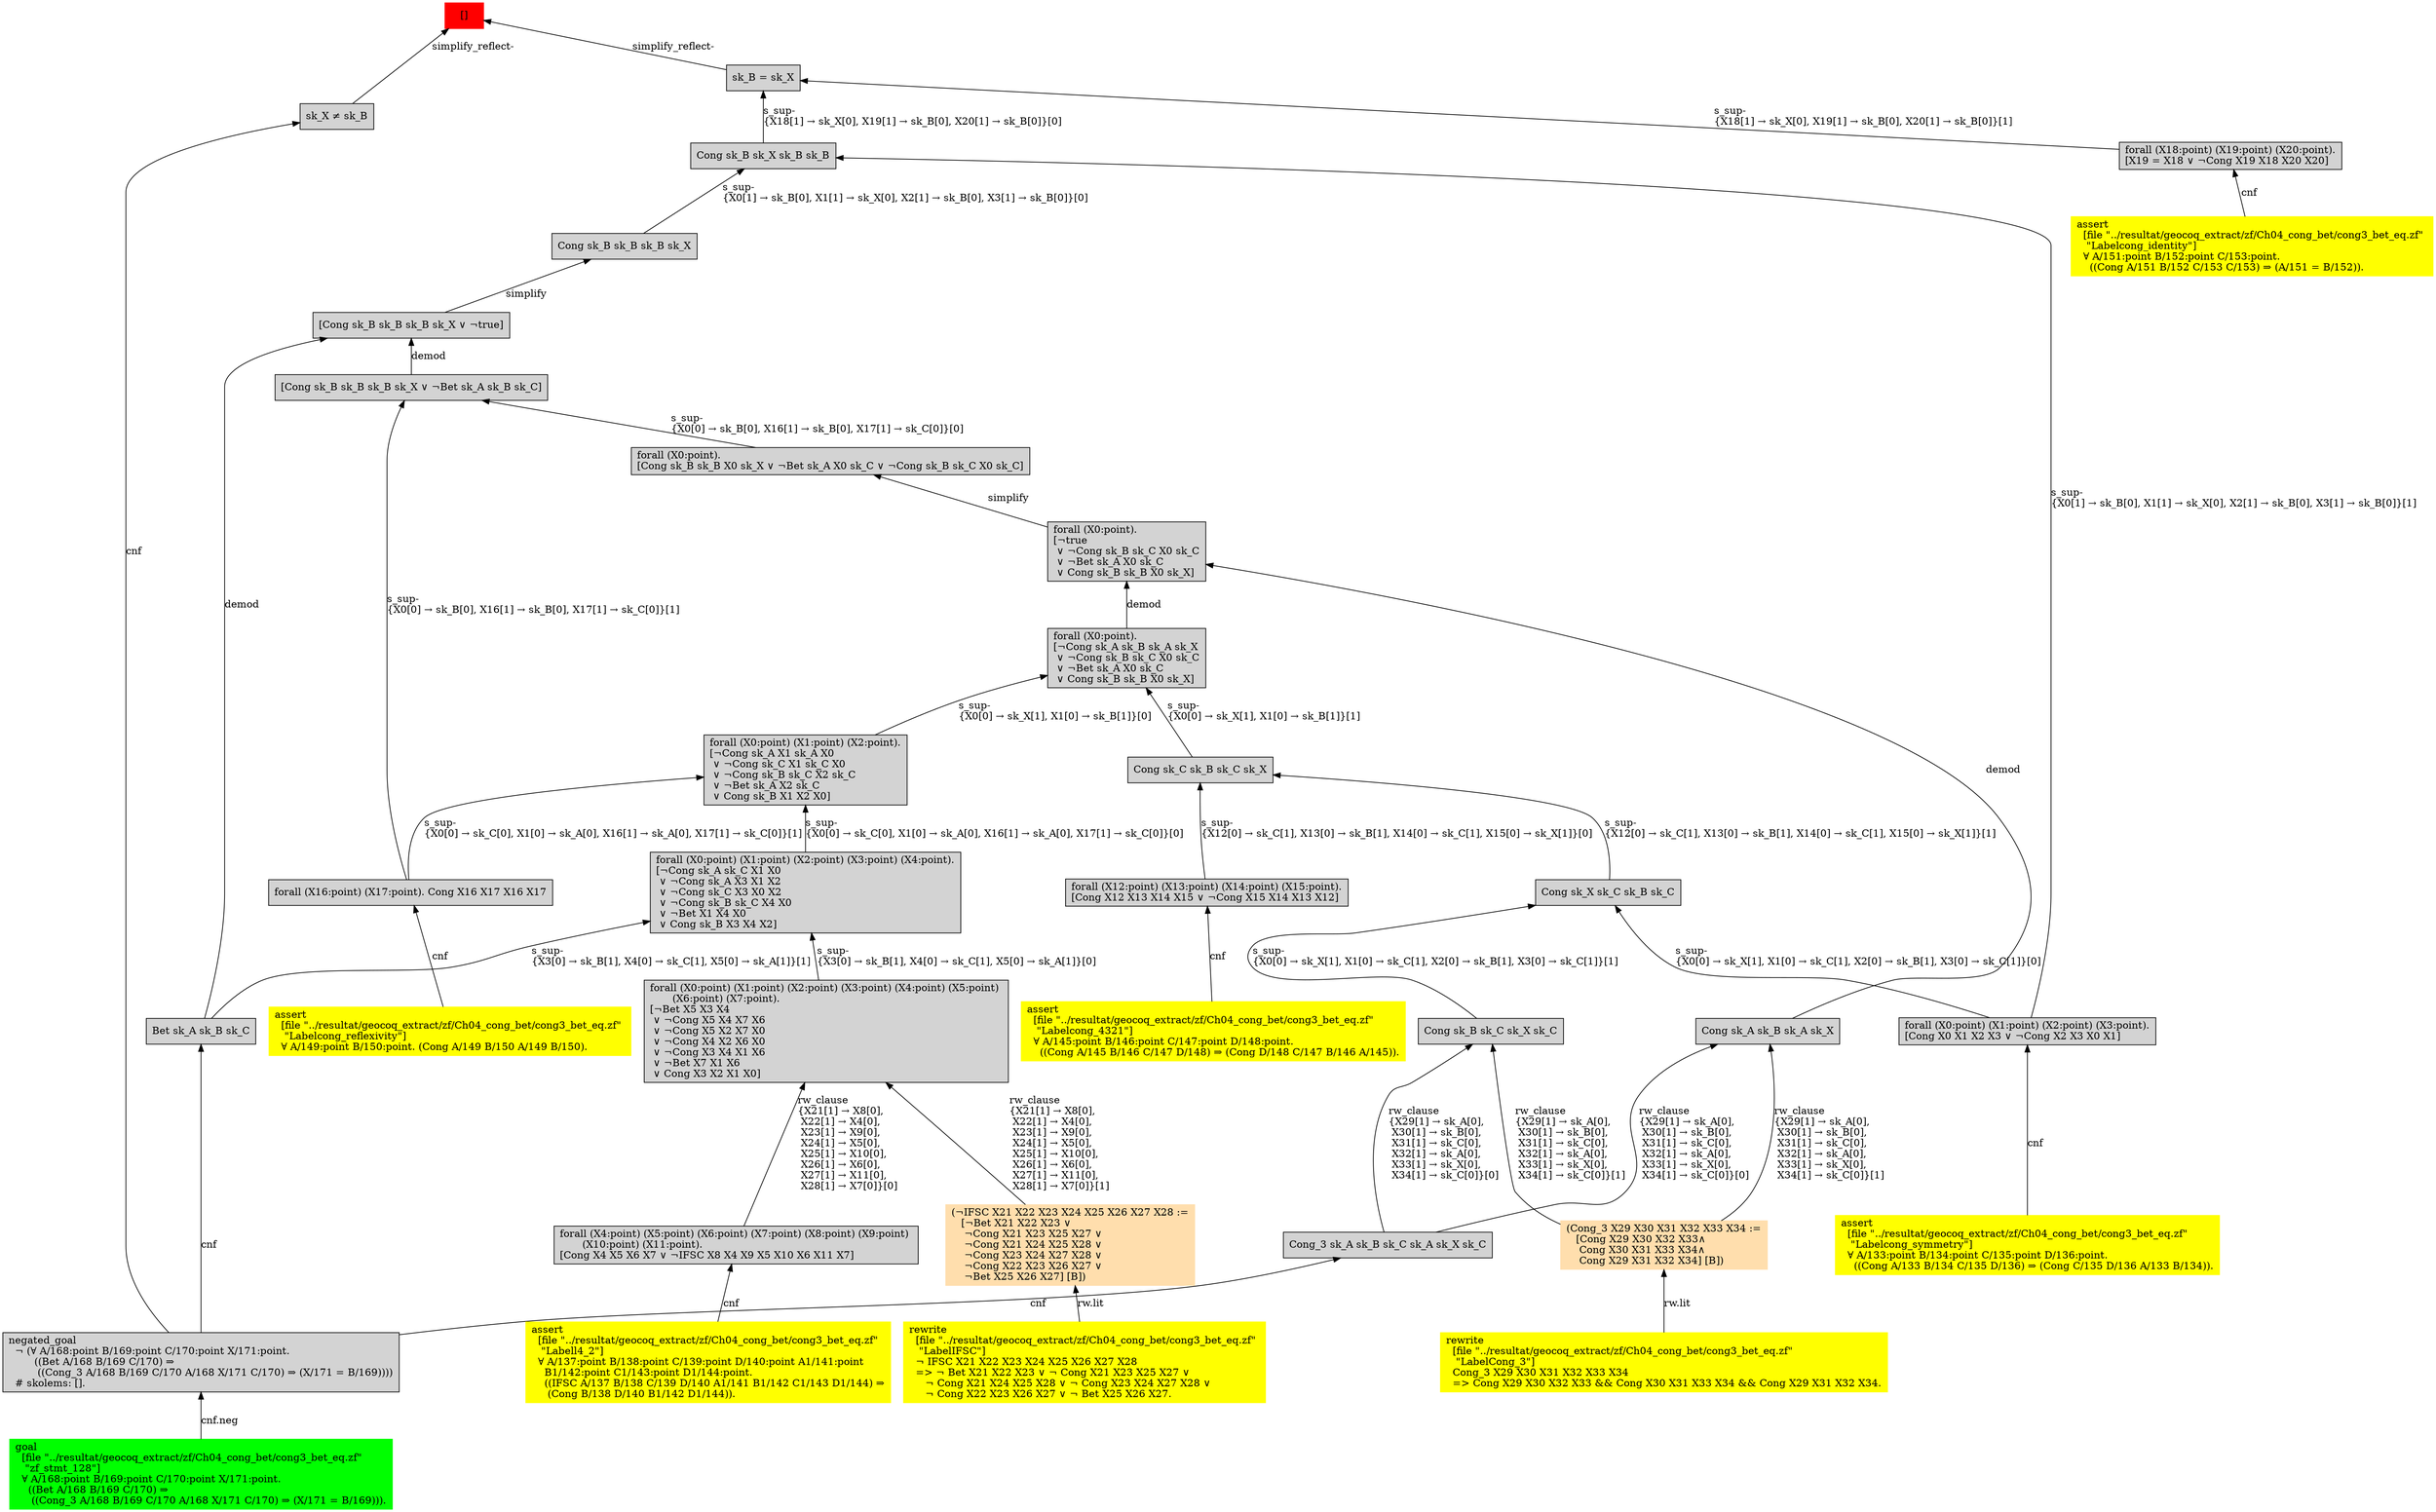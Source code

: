 digraph "unsat_graph" {
  vertex_0 [color=red, label="[]", shape=box, style=filled];
  vertex_0 -> vertex_1 [label="simplify_reflect-", dir="back"];
  vertex_1 [shape=box, label="sk_X ≠ sk_B\l", style=filled];
  vertex_1 -> vertex_2 [label="cnf", dir="back"];
  vertex_2 [shape=box, label="negated_goal\l  ¬ (∀ A/168:point B/169:point C/170:point X/171:point.\l        ((Bet A/168 B/169 C/170) ⇒\l         ((Cong_3 A/168 B/169 C/170 A/168 X/171 C/170) ⇒ (X/171 = B/169))))\l  # skolems: [].\l", style=filled];
  vertex_2 -> vertex_3 [label="cnf.neg", dir="back"];
  vertex_3 [color=green, shape=box, label="goal\l  [file \"../resultat/geocoq_extract/zf/Ch04_cong_bet/cong3_bet_eq.zf\" \l   \"zf_stmt_128\"]\l  ∀ A/168:point B/169:point C/170:point X/171:point.\l    ((Bet A/168 B/169 C/170) ⇒\l     ((Cong_3 A/168 B/169 C/170 A/168 X/171 C/170) ⇒ (X/171 = B/169))).\l", style=filled];
  vertex_0 -> vertex_4 [label="simplify_reflect-", dir="back"];
  vertex_4 [shape=box, label="sk_B = sk_X\l", style=filled];
  vertex_4 -> vertex_5 [label="s_sup-\l\{X18[1] → sk_X[0], X19[1] → sk_B[0], X20[1] → sk_B[0]\}[1]\l", dir="back"];
  vertex_5 [shape=box, label="forall (X18:point) (X19:point) (X20:point).\l[X19 = X18 ∨ ¬Cong X19 X18 X20 X20]\l", style=filled];
  vertex_5 -> vertex_6 [label="cnf", dir="back"];
  vertex_6 [color=yellow, shape=box, label="assert\l  [file \"../resultat/geocoq_extract/zf/Ch04_cong_bet/cong3_bet_eq.zf\" \l   \"Labelcong_identity\"]\l  ∀ A/151:point B/152:point C/153:point.\l    ((Cong A/151 B/152 C/153 C/153) ⇒ (A/151 = B/152)).\l", style=filled];
  vertex_4 -> vertex_7 [label="s_sup-\l\{X18[1] → sk_X[0], X19[1] → sk_B[0], X20[1] → sk_B[0]\}[0]\l", dir="back"];
  vertex_7 [shape=box, label="Cong sk_B sk_X sk_B sk_B\l", style=filled];
  vertex_7 -> vertex_8 [label="s_sup-\l\{X0[1] → sk_B[0], X1[1] → sk_X[0], X2[1] → sk_B[0], X3[1] → sk_B[0]\}[1]\l", dir="back"];
  vertex_8 [shape=box, label="forall (X0:point) (X1:point) (X2:point) (X3:point).\l[Cong X0 X1 X2 X3 ∨ ¬Cong X2 X3 X0 X1]\l", style=filled];
  vertex_8 -> vertex_9 [label="cnf", dir="back"];
  vertex_9 [color=yellow, shape=box, label="assert\l  [file \"../resultat/geocoq_extract/zf/Ch04_cong_bet/cong3_bet_eq.zf\" \l   \"Labelcong_symmetry\"]\l  ∀ A/133:point B/134:point C/135:point D/136:point.\l    ((Cong A/133 B/134 C/135 D/136) ⇒ (Cong C/135 D/136 A/133 B/134)).\l", style=filled];
  vertex_7 -> vertex_10 [label="s_sup-\l\{X0[1] → sk_B[0], X1[1] → sk_X[0], X2[1] → sk_B[0], X3[1] → sk_B[0]\}[0]\l", dir="back"];
  vertex_10 [shape=box, label="Cong sk_B sk_B sk_B sk_X\l", style=filled];
  vertex_10 -> vertex_11 [label="simplify", dir="back"];
  vertex_11 [shape=box, label="[Cong sk_B sk_B sk_B sk_X ∨ ¬true]\l", style=filled];
  vertex_11 -> vertex_12 [label="demod", dir="back"];
  vertex_12 [shape=box, label="Bet sk_A sk_B sk_C\l", style=filled];
  vertex_12 -> vertex_2 [label="cnf", dir="back"];
  vertex_11 -> vertex_13 [label="demod", dir="back"];
  vertex_13 [shape=box, label="[Cong sk_B sk_B sk_B sk_X ∨ ¬Bet sk_A sk_B sk_C]\l", style=filled];
  vertex_13 -> vertex_14 [label="s_sup-\l\{X0[0] → sk_B[0], X16[1] → sk_B[0], X17[1] → sk_C[0]\}[0]\l", dir="back"];
  vertex_14 [shape=box, label="forall (X0:point).\l[Cong sk_B sk_B X0 sk_X ∨ ¬Bet sk_A X0 sk_C ∨ ¬Cong sk_B sk_C X0 sk_C]\l", style=filled];
  vertex_14 -> vertex_15 [label="simplify", dir="back"];
  vertex_15 [shape=box, label="forall (X0:point).\l[¬true\l ∨ ¬Cong sk_B sk_C X0 sk_C\l ∨ ¬Bet sk_A X0 sk_C\l ∨ Cong sk_B sk_B X0 sk_X]\l", style=filled];
  vertex_15 -> vertex_16 [label="demod", dir="back"];
  vertex_16 [shape=box, label="Cong sk_A sk_B sk_A sk_X\l", style=filled];
  vertex_16 -> vertex_17 [label="rw_clause\l\{X29[1] → sk_A[0], \l X30[1] → sk_B[0], \l X31[1] → sk_C[0], \l X32[1] → sk_A[0], \l X33[1] → sk_X[0], \l X34[1] → sk_C[0]\}[1]\l", dir="back"];
  vertex_17 [color=navajowhite, shape=box, label="(Cong_3 X29 X30 X31 X32 X33 X34 :=\l   [Cong X29 X30 X32 X33∧\l    Cong X30 X31 X33 X34∧\l    Cong X29 X31 X32 X34] [B])\l", style=filled];
  vertex_17 -> vertex_18 [label="rw.lit", dir="back"];
  vertex_18 [color=yellow, shape=box, label="rewrite\l  [file \"../resultat/geocoq_extract/zf/Ch04_cong_bet/cong3_bet_eq.zf\" \l   \"LabelCong_3\"]\l  Cong_3 X29 X30 X31 X32 X33 X34\l  =\> Cong X29 X30 X32 X33 && Cong X30 X31 X33 X34 && Cong X29 X31 X32 X34.\l", style=filled];
  vertex_16 -> vertex_19 [label="rw_clause\l\{X29[1] → sk_A[0], \l X30[1] → sk_B[0], \l X31[1] → sk_C[0], \l X32[1] → sk_A[0], \l X33[1] → sk_X[0], \l X34[1] → sk_C[0]\}[0]\l", dir="back"];
  vertex_19 [shape=box, label="Cong_3 sk_A sk_B sk_C sk_A sk_X sk_C\l", style=filled];
  vertex_19 -> vertex_2 [label="cnf", dir="back"];
  vertex_15 -> vertex_20 [label="demod", dir="back"];
  vertex_20 [shape=box, label="forall (X0:point).\l[¬Cong sk_A sk_B sk_A sk_X\l ∨ ¬Cong sk_B sk_C X0 sk_C\l ∨ ¬Bet sk_A X0 sk_C\l ∨ Cong sk_B sk_B X0 sk_X]\l", style=filled];
  vertex_20 -> vertex_21 [label="s_sup-\l\{X0[0] → sk_X[1], X1[0] → sk_B[1]\}[0]\l", dir="back"];
  vertex_21 [shape=box, label="forall (X0:point) (X1:point) (X2:point).\l[¬Cong sk_A X1 sk_A X0\l ∨ ¬Cong sk_C X1 sk_C X0\l ∨ ¬Cong sk_B sk_C X2 sk_C\l ∨ ¬Bet sk_A X2 sk_C\l ∨ Cong sk_B X1 X2 X0]\l", style=filled];
  vertex_21 -> vertex_22 [label="s_sup-\l\{X0[0] → sk_C[0], X1[0] → sk_A[0], X16[1] → sk_A[0], X17[1] → sk_C[0]\}[0]\l", dir="back"];
  vertex_22 [shape=box, label="forall (X0:point) (X1:point) (X2:point) (X3:point) (X4:point).\l[¬Cong sk_A sk_C X1 X0\l ∨ ¬Cong sk_A X3 X1 X2\l ∨ ¬Cong sk_C X3 X0 X2\l ∨ ¬Cong sk_B sk_C X4 X0\l ∨ ¬Bet X1 X4 X0\l ∨ Cong sk_B X3 X4 X2]\l", style=filled];
  vertex_22 -> vertex_23 [label="s_sup-\l\{X3[0] → sk_B[1], X4[0] → sk_C[1], X5[0] → sk_A[1]\}[0]\l", dir="back"];
  vertex_23 [shape=box, label="forall (X0:point) (X1:point) (X2:point) (X3:point) (X4:point) (X5:point) \l       (X6:point) (X7:point).\l[¬Bet X5 X3 X4\l ∨ ¬Cong X5 X4 X7 X6\l ∨ ¬Cong X5 X2 X7 X0\l ∨ ¬Cong X4 X2 X6 X0\l ∨ ¬Cong X3 X4 X1 X6\l ∨ ¬Bet X7 X1 X6\l ∨ Cong X3 X2 X1 X0]\l", style=filled];
  vertex_23 -> vertex_24 [label="rw_clause\l\{X21[1] → X8[0], \l X22[1] → X4[0], \l X23[1] → X9[0], \l X24[1] → X5[0], \l X25[1] → X10[0], \l X26[1] → X6[0], \l X27[1] → X11[0], \l X28[1] → X7[0]\}[1]\l", dir="back"];
  vertex_24 [color=navajowhite, shape=box, label="(¬IFSC X21 X22 X23 X24 X25 X26 X27 X28 :=\l   [¬Bet X21 X22 X23 ∨ \l    ¬Cong X21 X23 X25 X27 ∨ \l    ¬Cong X21 X24 X25 X28 ∨ \l    ¬Cong X23 X24 X27 X28 ∨ \l    ¬Cong X22 X23 X26 X27 ∨ \l    ¬Bet X25 X26 X27] [B])\l", style=filled];
  vertex_24 -> vertex_25 [label="rw.lit", dir="back"];
  vertex_25 [color=yellow, shape=box, label="rewrite\l  [file \"../resultat/geocoq_extract/zf/Ch04_cong_bet/cong3_bet_eq.zf\" \l   \"LabelIFSC\"]\l  ¬ IFSC X21 X22 X23 X24 X25 X26 X27 X28\l  =\> ¬ Bet X21 X22 X23 ∨ ¬ Cong X21 X23 X25 X27 ∨ \l     ¬ Cong X21 X24 X25 X28 ∨ ¬ Cong X23 X24 X27 X28 ∨ \l     ¬ Cong X22 X23 X26 X27 ∨ ¬ Bet X25 X26 X27.\l", style=filled];
  vertex_23 -> vertex_26 [label="rw_clause\l\{X21[1] → X8[0], \l X22[1] → X4[0], \l X23[1] → X9[0], \l X24[1] → X5[0], \l X25[1] → X10[0], \l X26[1] → X6[0], \l X27[1] → X11[0], \l X28[1] → X7[0]\}[0]\l", dir="back"];
  vertex_26 [shape=box, label="forall (X4:point) (X5:point) (X6:point) (X7:point) (X8:point) (X9:point) \l       (X10:point) (X11:point).\l[Cong X4 X5 X6 X7 ∨ ¬IFSC X8 X4 X9 X5 X10 X6 X11 X7]\l", style=filled];
  vertex_26 -> vertex_27 [label="cnf", dir="back"];
  vertex_27 [color=yellow, shape=box, label="assert\l  [file \"../resultat/geocoq_extract/zf/Ch04_cong_bet/cong3_bet_eq.zf\" \l   \"Labell4_2\"]\l  ∀ A/137:point B/138:point C/139:point D/140:point A1/141:point \l    B1/142:point C1/143:point D1/144:point.\l    ((IFSC A/137 B/138 C/139 D/140 A1/141 B1/142 C1/143 D1/144) ⇒\l     (Cong B/138 D/140 B1/142 D1/144)).\l", style=filled];
  vertex_22 -> vertex_12 [label="s_sup-\l\{X3[0] → sk_B[1], X4[0] → sk_C[1], X5[0] → sk_A[1]\}[1]\l", dir="back"];
  vertex_21 -> vertex_28 [label="s_sup-\l\{X0[0] → sk_C[0], X1[0] → sk_A[0], X16[1] → sk_A[0], X17[1] → sk_C[0]\}[1]\l", dir="back"];
  vertex_28 [shape=box, label="forall (X16:point) (X17:point). Cong X16 X17 X16 X17\l", style=filled];
  vertex_28 -> vertex_29 [label="cnf", dir="back"];
  vertex_29 [color=yellow, shape=box, label="assert\l  [file \"../resultat/geocoq_extract/zf/Ch04_cong_bet/cong3_bet_eq.zf\" \l   \"Labelcong_reflexivity\"]\l  ∀ A/149:point B/150:point. (Cong A/149 B/150 A/149 B/150).\l", style=filled];
  vertex_20 -> vertex_30 [label="s_sup-\l\{X0[0] → sk_X[1], X1[0] → sk_B[1]\}[1]\l", dir="back"];
  vertex_30 [shape=box, label="Cong sk_C sk_B sk_C sk_X\l", style=filled];
  vertex_30 -> vertex_31 [label="s_sup-\l\{X12[0] → sk_C[1], X13[0] → sk_B[1], X14[0] → sk_C[1], X15[0] → sk_X[1]\}[0]\l", dir="back"];
  vertex_31 [shape=box, label="forall (X12:point) (X13:point) (X14:point) (X15:point).\l[Cong X12 X13 X14 X15 ∨ ¬Cong X15 X14 X13 X12]\l", style=filled];
  vertex_31 -> vertex_32 [label="cnf", dir="back"];
  vertex_32 [color=yellow, shape=box, label="assert\l  [file \"../resultat/geocoq_extract/zf/Ch04_cong_bet/cong3_bet_eq.zf\" \l   \"Labelcong_4321\"]\l  ∀ A/145:point B/146:point C/147:point D/148:point.\l    ((Cong A/145 B/146 C/147 D/148) ⇒ (Cong D/148 C/147 B/146 A/145)).\l", style=filled];
  vertex_30 -> vertex_33 [label="s_sup-\l\{X12[0] → sk_C[1], X13[0] → sk_B[1], X14[0] → sk_C[1], X15[0] → sk_X[1]\}[1]\l", dir="back"];
  vertex_33 [shape=box, label="Cong sk_X sk_C sk_B sk_C\l", style=filled];
  vertex_33 -> vertex_8 [label="s_sup-\l\{X0[0] → sk_X[1], X1[0] → sk_C[1], X2[0] → sk_B[1], X3[0] → sk_C[1]\}[0]\l", dir="back"];
  vertex_33 -> vertex_34 [label="s_sup-\l\{X0[0] → sk_X[1], X1[0] → sk_C[1], X2[0] → sk_B[1], X3[0] → sk_C[1]\}[1]\l", dir="back"];
  vertex_34 [shape=box, label="Cong sk_B sk_C sk_X sk_C\l", style=filled];
  vertex_34 -> vertex_17 [label="rw_clause\l\{X29[1] → sk_A[0], \l X30[1] → sk_B[0], \l X31[1] → sk_C[0], \l X32[1] → sk_A[0], \l X33[1] → sk_X[0], \l X34[1] → sk_C[0]\}[1]\l", dir="back"];
  vertex_34 -> vertex_19 [label="rw_clause\l\{X29[1] → sk_A[0], \l X30[1] → sk_B[0], \l X31[1] → sk_C[0], \l X32[1] → sk_A[0], \l X33[1] → sk_X[0], \l X34[1] → sk_C[0]\}[0]\l", dir="back"];
  vertex_13 -> vertex_28 [label="s_sup-\l\{X0[0] → sk_B[0], X16[1] → sk_B[0], X17[1] → sk_C[0]\}[1]\l", dir="back"];
  }


